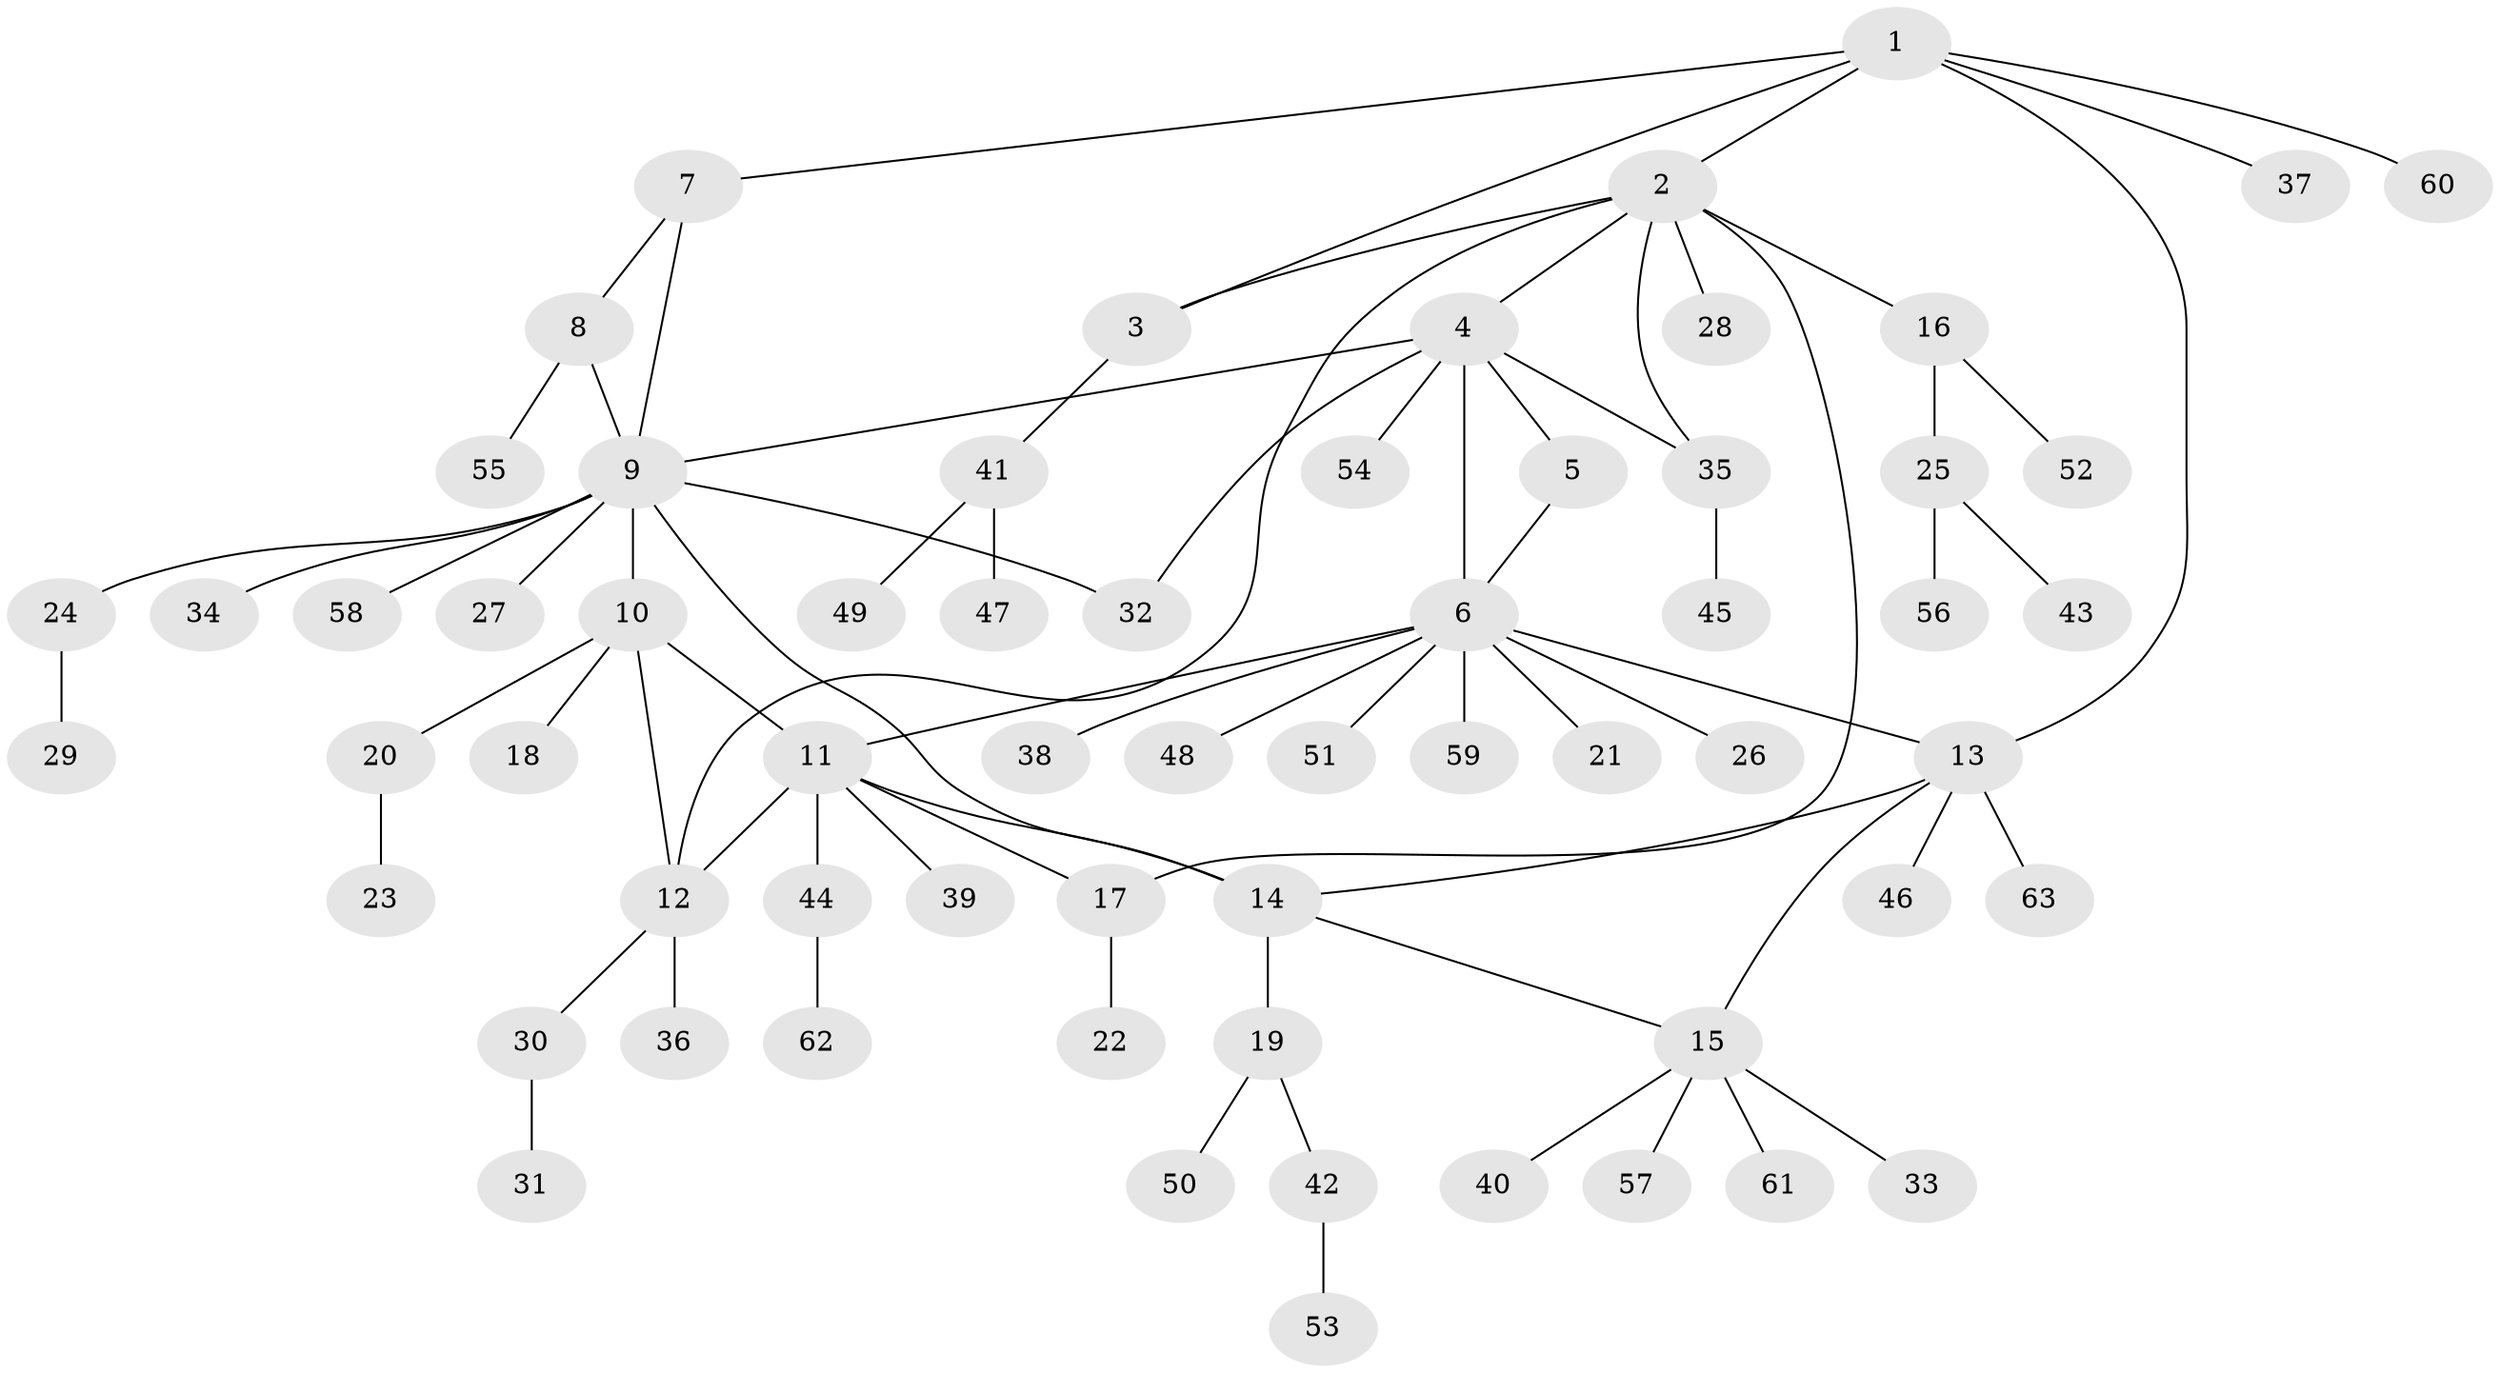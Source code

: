 // Generated by graph-tools (version 1.1) at 2025/26/03/09/25 03:26:38]
// undirected, 63 vertices, 76 edges
graph export_dot {
graph [start="1"]
  node [color=gray90,style=filled];
  1;
  2;
  3;
  4;
  5;
  6;
  7;
  8;
  9;
  10;
  11;
  12;
  13;
  14;
  15;
  16;
  17;
  18;
  19;
  20;
  21;
  22;
  23;
  24;
  25;
  26;
  27;
  28;
  29;
  30;
  31;
  32;
  33;
  34;
  35;
  36;
  37;
  38;
  39;
  40;
  41;
  42;
  43;
  44;
  45;
  46;
  47;
  48;
  49;
  50;
  51;
  52;
  53;
  54;
  55;
  56;
  57;
  58;
  59;
  60;
  61;
  62;
  63;
  1 -- 2;
  1 -- 3;
  1 -- 7;
  1 -- 13;
  1 -- 37;
  1 -- 60;
  2 -- 3;
  2 -- 4;
  2 -- 12;
  2 -- 16;
  2 -- 17;
  2 -- 28;
  2 -- 35;
  3 -- 41;
  4 -- 5;
  4 -- 6;
  4 -- 9;
  4 -- 32;
  4 -- 35;
  4 -- 54;
  5 -- 6;
  6 -- 11;
  6 -- 13;
  6 -- 21;
  6 -- 26;
  6 -- 38;
  6 -- 48;
  6 -- 51;
  6 -- 59;
  7 -- 8;
  7 -- 9;
  8 -- 9;
  8 -- 55;
  9 -- 10;
  9 -- 14;
  9 -- 24;
  9 -- 27;
  9 -- 32;
  9 -- 34;
  9 -- 58;
  10 -- 11;
  10 -- 12;
  10 -- 18;
  10 -- 20;
  11 -- 12;
  11 -- 14;
  11 -- 17;
  11 -- 39;
  11 -- 44;
  12 -- 30;
  12 -- 36;
  13 -- 14;
  13 -- 15;
  13 -- 46;
  13 -- 63;
  14 -- 15;
  14 -- 19;
  15 -- 33;
  15 -- 40;
  15 -- 57;
  15 -- 61;
  16 -- 25;
  16 -- 52;
  17 -- 22;
  19 -- 42;
  19 -- 50;
  20 -- 23;
  24 -- 29;
  25 -- 43;
  25 -- 56;
  30 -- 31;
  35 -- 45;
  41 -- 47;
  41 -- 49;
  42 -- 53;
  44 -- 62;
}
